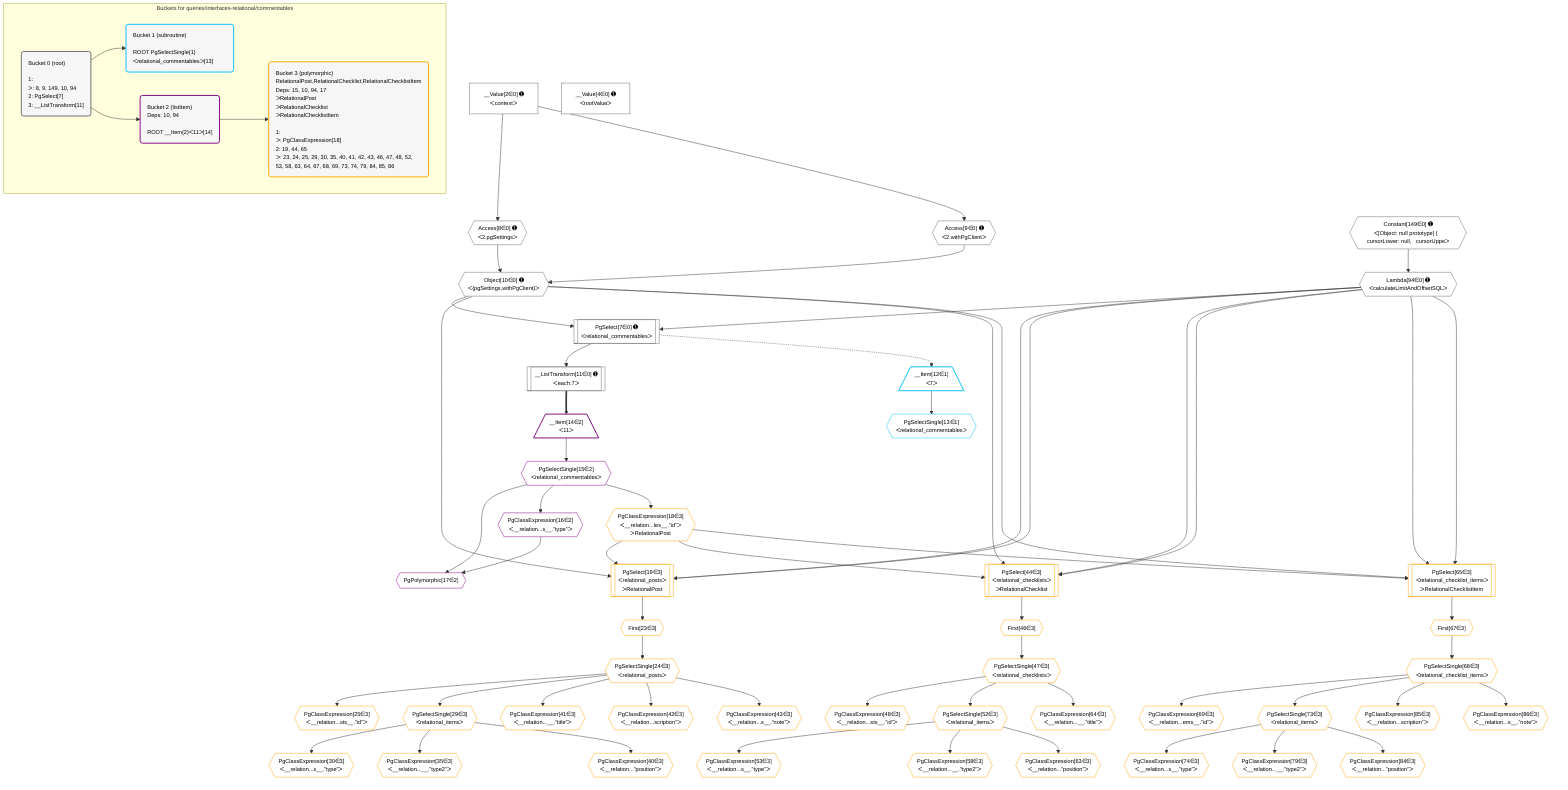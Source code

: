 %%{init: {'themeVariables': { 'fontSize': '12px'}}}%%
graph TD
    classDef path fill:#eee,stroke:#000,color:#000
    classDef plan fill:#fff,stroke-width:1px,color:#000
    classDef itemplan fill:#fff,stroke-width:2px,color:#000
    classDef unbatchedplan fill:#dff,stroke-width:1px,color:#000
    classDef sideeffectplan fill:#fcc,stroke-width:2px,color:#000
    classDef bucket fill:#f6f6f6,color:#000,stroke-width:2px,text-align:left


    %% plan dependencies
    PgSelect7[["PgSelect[7∈0] ➊<br />ᐸrelational_commentablesᐳ"]]:::plan
    Object10{{"Object[10∈0] ➊<br />ᐸ{pgSettings,withPgClient}ᐳ"}}:::plan
    Lambda94{{"Lambda[94∈0] ➊<br />ᐸcalculateLimitAndOffsetSQLᐳ"}}:::plan
    Object10 & Lambda94 --> PgSelect7
    Access8{{"Access[8∈0] ➊<br />ᐸ2.pgSettingsᐳ"}}:::plan
    Access9{{"Access[9∈0] ➊<br />ᐸ2.withPgClientᐳ"}}:::plan
    Access8 & Access9 --> Object10
    __Value2["__Value[2∈0] ➊<br />ᐸcontextᐳ"]:::plan
    __Value2 --> Access8
    __Value2 --> Access9
    __ListTransform11[["__ListTransform[11∈0] ➊<br />ᐸeach:7ᐳ"]]:::plan
    PgSelect7 --> __ListTransform11
    Constant149{{"Constant[149∈0] ➊<br />ᐸ[Object: null prototype] {   cursorLower: null,   cursorUppeᐳ"}}:::plan
    Constant149 --> Lambda94
    __Value4["__Value[4∈0] ➊<br />ᐸrootValueᐳ"]:::plan
    __Item12[/"__Item[12∈1]<br />ᐸ7ᐳ"\]:::itemplan
    PgSelect7 -.-> __Item12
    PgSelectSingle13{{"PgSelectSingle[13∈1]<br />ᐸrelational_commentablesᐳ"}}:::plan
    __Item12 --> PgSelectSingle13
    PgPolymorphic17{{"PgPolymorphic[17∈2]"}}:::plan
    PgSelectSingle15{{"PgSelectSingle[15∈2]<br />ᐸrelational_commentablesᐳ"}}:::plan
    PgClassExpression16{{"PgClassExpression[16∈2]<br />ᐸ__relation...s__.”type”ᐳ"}}:::plan
    PgSelectSingle15 & PgClassExpression16 --> PgPolymorphic17
    __Item14[/"__Item[14∈2]<br />ᐸ11ᐳ"\]:::itemplan
    __ListTransform11 ==> __Item14
    __Item14 --> PgSelectSingle15
    PgSelectSingle15 --> PgClassExpression16
    PgSelect19[["PgSelect[19∈3]<br />ᐸrelational_postsᐳ<br />ᐳRelationalPost"]]:::plan
    PgClassExpression18{{"PgClassExpression[18∈3]<br />ᐸ__relation...les__.”id”ᐳ<br />ᐳRelationalPost"}}:::plan
    Object10 & PgClassExpression18 & Lambda94 & Lambda94 --> PgSelect19
    PgSelect44[["PgSelect[44∈3]<br />ᐸrelational_checklistsᐳ<br />ᐳRelationalChecklist"]]:::plan
    Object10 & PgClassExpression18 & Lambda94 & Lambda94 --> PgSelect44
    PgSelect65[["PgSelect[65∈3]<br />ᐸrelational_checklist_itemsᐳ<br />ᐳRelationalChecklistItem"]]:::plan
    Object10 & PgClassExpression18 & Lambda94 & Lambda94 --> PgSelect65
    PgSelectSingle15 --> PgClassExpression18
    First23{{"First[23∈3]"}}:::plan
    PgSelect19 --> First23
    PgSelectSingle24{{"PgSelectSingle[24∈3]<br />ᐸrelational_postsᐳ"}}:::plan
    First23 --> PgSelectSingle24
    PgClassExpression25{{"PgClassExpression[25∈3]<br />ᐸ__relation...sts__.”id”ᐳ"}}:::plan
    PgSelectSingle24 --> PgClassExpression25
    PgSelectSingle29{{"PgSelectSingle[29∈3]<br />ᐸrelational_itemsᐳ"}}:::plan
    PgSelectSingle24 --> PgSelectSingle29
    PgClassExpression30{{"PgClassExpression[30∈3]<br />ᐸ__relation...s__.”type”ᐳ"}}:::plan
    PgSelectSingle29 --> PgClassExpression30
    PgClassExpression35{{"PgClassExpression[35∈3]<br />ᐸ__relation...__.”type2”ᐳ"}}:::plan
    PgSelectSingle29 --> PgClassExpression35
    PgClassExpression40{{"PgClassExpression[40∈3]<br />ᐸ__relation...”position”ᐳ"}}:::plan
    PgSelectSingle29 --> PgClassExpression40
    PgClassExpression41{{"PgClassExpression[41∈3]<br />ᐸ__relation...__.”title”ᐳ"}}:::plan
    PgSelectSingle24 --> PgClassExpression41
    PgClassExpression42{{"PgClassExpression[42∈3]<br />ᐸ__relation...scription”ᐳ"}}:::plan
    PgSelectSingle24 --> PgClassExpression42
    PgClassExpression43{{"PgClassExpression[43∈3]<br />ᐸ__relation...s__.”note”ᐳ"}}:::plan
    PgSelectSingle24 --> PgClassExpression43
    First46{{"First[46∈3]"}}:::plan
    PgSelect44 --> First46
    PgSelectSingle47{{"PgSelectSingle[47∈3]<br />ᐸrelational_checklistsᐳ"}}:::plan
    First46 --> PgSelectSingle47
    PgClassExpression48{{"PgClassExpression[48∈3]<br />ᐸ__relation...sts__.”id”ᐳ"}}:::plan
    PgSelectSingle47 --> PgClassExpression48
    PgSelectSingle52{{"PgSelectSingle[52∈3]<br />ᐸrelational_itemsᐳ"}}:::plan
    PgSelectSingle47 --> PgSelectSingle52
    PgClassExpression53{{"PgClassExpression[53∈3]<br />ᐸ__relation...s__.”type”ᐳ"}}:::plan
    PgSelectSingle52 --> PgClassExpression53
    PgClassExpression58{{"PgClassExpression[58∈3]<br />ᐸ__relation...__.”type2”ᐳ"}}:::plan
    PgSelectSingle52 --> PgClassExpression58
    PgClassExpression63{{"PgClassExpression[63∈3]<br />ᐸ__relation...”position”ᐳ"}}:::plan
    PgSelectSingle52 --> PgClassExpression63
    PgClassExpression64{{"PgClassExpression[64∈3]<br />ᐸ__relation...__.”title”ᐳ"}}:::plan
    PgSelectSingle47 --> PgClassExpression64
    First67{{"First[67∈3]"}}:::plan
    PgSelect65 --> First67
    PgSelectSingle68{{"PgSelectSingle[68∈3]<br />ᐸrelational_checklist_itemsᐳ"}}:::plan
    First67 --> PgSelectSingle68
    PgClassExpression69{{"PgClassExpression[69∈3]<br />ᐸ__relation...ems__.”id”ᐳ"}}:::plan
    PgSelectSingle68 --> PgClassExpression69
    PgSelectSingle73{{"PgSelectSingle[73∈3]<br />ᐸrelational_itemsᐳ"}}:::plan
    PgSelectSingle68 --> PgSelectSingle73
    PgClassExpression74{{"PgClassExpression[74∈3]<br />ᐸ__relation...s__.”type”ᐳ"}}:::plan
    PgSelectSingle73 --> PgClassExpression74
    PgClassExpression79{{"PgClassExpression[79∈3]<br />ᐸ__relation...__.”type2”ᐳ"}}:::plan
    PgSelectSingle73 --> PgClassExpression79
    PgClassExpression84{{"PgClassExpression[84∈3]<br />ᐸ__relation...”position”ᐳ"}}:::plan
    PgSelectSingle73 --> PgClassExpression84
    PgClassExpression85{{"PgClassExpression[85∈3]<br />ᐸ__relation...scription”ᐳ"}}:::plan
    PgSelectSingle68 --> PgClassExpression85
    PgClassExpression86{{"PgClassExpression[86∈3]<br />ᐸ__relation...s__.”note”ᐳ"}}:::plan
    PgSelectSingle68 --> PgClassExpression86

    %% define steps

    subgraph "Buckets for queries/interfaces-relational/commentables"
    Bucket0("Bucket 0 (root)<br /><br />1: <br />ᐳ: 8, 9, 149, 10, 94<br />2: PgSelect[7]<br />3: __ListTransform[11]"):::bucket
    classDef bucket0 stroke:#696969
    class Bucket0,__Value2,__Value4,PgSelect7,Access8,Access9,Object10,__ListTransform11,Lambda94,Constant149 bucket0
    Bucket1("Bucket 1 (subroutine)<br /><br />ROOT PgSelectSingle{1}ᐸrelational_commentablesᐳ[13]"):::bucket
    classDef bucket1 stroke:#00bfff
    class Bucket1,__Item12,PgSelectSingle13 bucket1
    Bucket2("Bucket 2 (listItem)<br />Deps: 10, 94<br /><br />ROOT __Item{2}ᐸ11ᐳ[14]"):::bucket
    classDef bucket2 stroke:#7f007f
    class Bucket2,__Item14,PgSelectSingle15,PgClassExpression16,PgPolymorphic17 bucket2
    Bucket3("Bucket 3 (polymorphic)<br />RelationalPost,RelationalChecklist,RelationalChecklistItem<br />Deps: 15, 10, 94, 17<br />ᐳRelationalPost<br />ᐳRelationalChecklist<br />ᐳRelationalChecklistItem<br /><br />1: <br />ᐳ: PgClassExpression[18]<br />2: 19, 44, 65<br />ᐳ: 23, 24, 25, 29, 30, 35, 40, 41, 42, 43, 46, 47, 48, 52, 53, 58, 63, 64, 67, 68, 69, 73, 74, 79, 84, 85, 86"):::bucket
    classDef bucket3 stroke:#ffa500
    class Bucket3,PgClassExpression18,PgSelect19,First23,PgSelectSingle24,PgClassExpression25,PgSelectSingle29,PgClassExpression30,PgClassExpression35,PgClassExpression40,PgClassExpression41,PgClassExpression42,PgClassExpression43,PgSelect44,First46,PgSelectSingle47,PgClassExpression48,PgSelectSingle52,PgClassExpression53,PgClassExpression58,PgClassExpression63,PgClassExpression64,PgSelect65,First67,PgSelectSingle68,PgClassExpression69,PgSelectSingle73,PgClassExpression74,PgClassExpression79,PgClassExpression84,PgClassExpression85,PgClassExpression86 bucket3
    Bucket0 --> Bucket1 & Bucket2
    Bucket2 --> Bucket3
    end